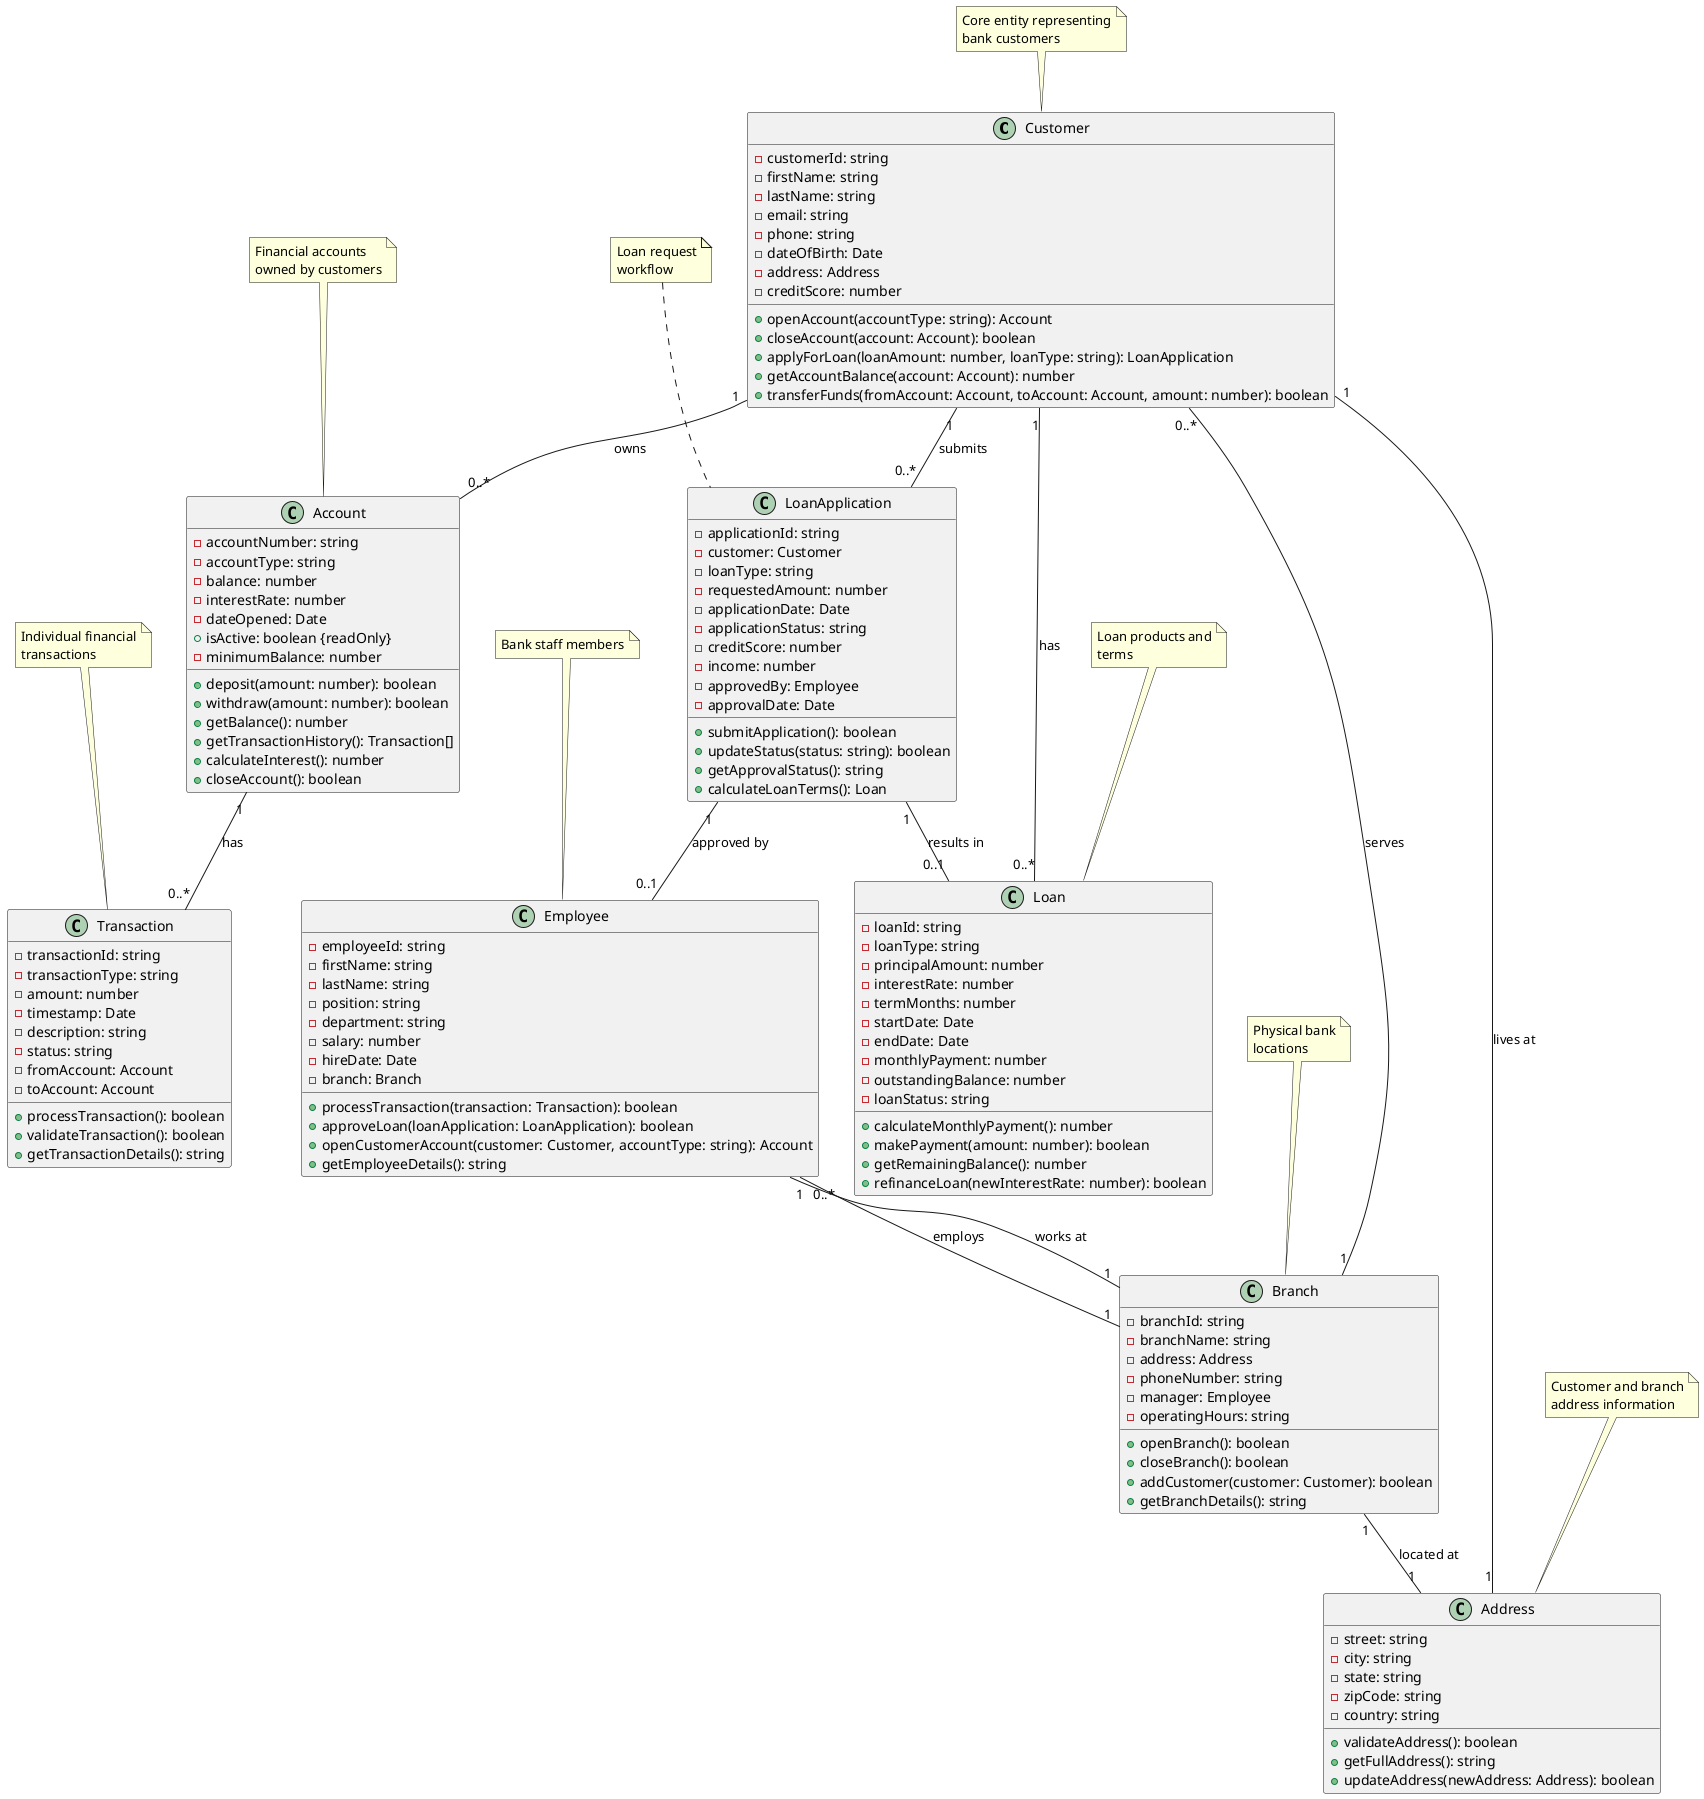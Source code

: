 @startuml Banking System Class Diagram

' Core Entities
class Customer {
  - customerId: string
  - firstName: string
  - lastName: string
  - email: string
  - phone: string
  - dateOfBirth: Date
  - address: Address
  - creditScore: number
  + openAccount(accountType: string): Account
  + closeAccount(account: Account): boolean
  + applyForLoan(loanAmount: number, loanType: string): LoanApplication
  + getAccountBalance(account: Account): number
  + transferFunds(fromAccount: Account, toAccount: Account, amount: number): boolean
}

class Account {
  - accountNumber: string
  - accountType: string
  - balance: number
  - interestRate: number
  - dateOpened: Date
  + isActive: boolean {readOnly}
  - minimumBalance: number
  + deposit(amount: number): boolean
  + withdraw(amount: number): boolean
  + getBalance(): number
  + getTransactionHistory(): Transaction[]
  + calculateInterest(): number
  + closeAccount(): boolean
}

class Transaction {
  - transactionId: string
  - transactionType: string
  - amount: number
  - timestamp: Date
  - description: string
  - status: string
  - fromAccount: Account
  - toAccount: Account
  + processTransaction(): boolean
  + validateTransaction(): boolean
  + getTransactionDetails(): string
}

class Loan {
  - loanId: string
  - loanType: string
  - principalAmount: number
  - interestRate: number
  - termMonths: number
  - startDate: Date
  - endDate: Date
  - monthlyPayment: number
  - outstandingBalance: number
  - loanStatus: string
  + calculateMonthlyPayment(): number
  + makePayment(amount: number): boolean
  + getRemainingBalance(): number
  + refinanceLoan(newInterestRate: number): boolean
}

' Supporting Entities
class Branch {
  - branchId: string
  - branchName: string
  - address: Address
  - phoneNumber: string
  - manager: Employee
  - operatingHours: string
  + openBranch(): boolean
  + closeBranch(): boolean
  + addCustomer(customer: Customer): boolean
  + getBranchDetails(): string
}

class Employee {
  - employeeId: string
  - firstName: string
  - lastName: string
  - position: string
  - department: string
  - salary: number
  - hireDate: Date
  - branch: Branch
  + processTransaction(transaction: Transaction): boolean
  + approveLoan(loanApplication: LoanApplication): boolean
  + openCustomerAccount(customer: Customer, accountType: string): Account
  + getEmployeeDetails(): string
}

class Address {
  - street: string
  - city: string
  - state: string
  - zipCode: string
  - country: string
  + validateAddress(): boolean
  + getFullAddress(): string
  + updateAddress(newAddress: Address): boolean
}

class LoanApplication {
  - applicationId: string
  - customer: Customer
  - loanType: string
  - requestedAmount: number
  - applicationDate: Date
  - applicationStatus: string
  - creditScore: number
  - income: number
  - approvedBy: Employee
  - approvalDate: Date
  + submitApplication(): boolean
  + updateStatus(status: string): boolean
  + getApprovalStatus(): string
  + calculateLoanTerms(): Loan
}

' Relationships
Customer "1" -- "0..*" Account : owns
Account "1" -- "0..*" Transaction : has
Customer "1" -- "0..*" Loan : has
Customer "1" -- "0..*" LoanApplication : submits
Branch "1" -- "0..*" Customer : serves
Branch "1" -- "0..*" Employee : employs
Employee "1" -- "1" Branch : works at
Customer "1" -- "1" Address : lives at
Branch "1" -- "1" Address : located at
LoanApplication "1" -- "0..1" Employee : approved by
LoanApplication "1" -- "0..1" Loan : results in

note top of Customer : Core entity representing\nbank customers
note top of Account : Financial accounts\nowned by customers
note top of Transaction : Individual financial\ntransactions
note top of Loan : Loan products and\nterms
note top of Branch : Physical bank\nlocations
note top of Employee : Bank staff members
note top of Address : Customer and branch\naddress information
note top of LoanApplication : Loan request\nworkflow

@enduml
